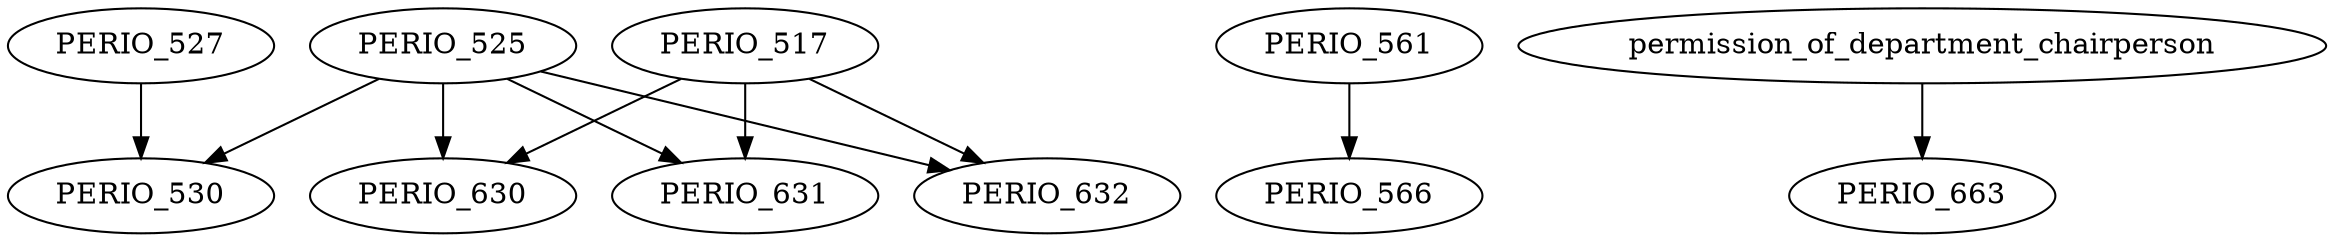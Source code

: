digraph G {
    edge [color=black];
    PERIO_525 -> PERIO_530;
    PERIO_527 -> PERIO_530;
    edge [color=black];
    PERIO_561 -> PERIO_566;
    edge [color=black];
    PERIO_517 -> PERIO_630;
    PERIO_525 -> PERIO_630;
    edge [color=black];
    PERIO_517 -> PERIO_631;
    PERIO_525 -> PERIO_631;
    edge [color=black];
    PERIO_517 -> PERIO_632;
    PERIO_525 -> PERIO_632;
    edge [color=black];
    permission_of_department_chairperson -> PERIO_663;
}
